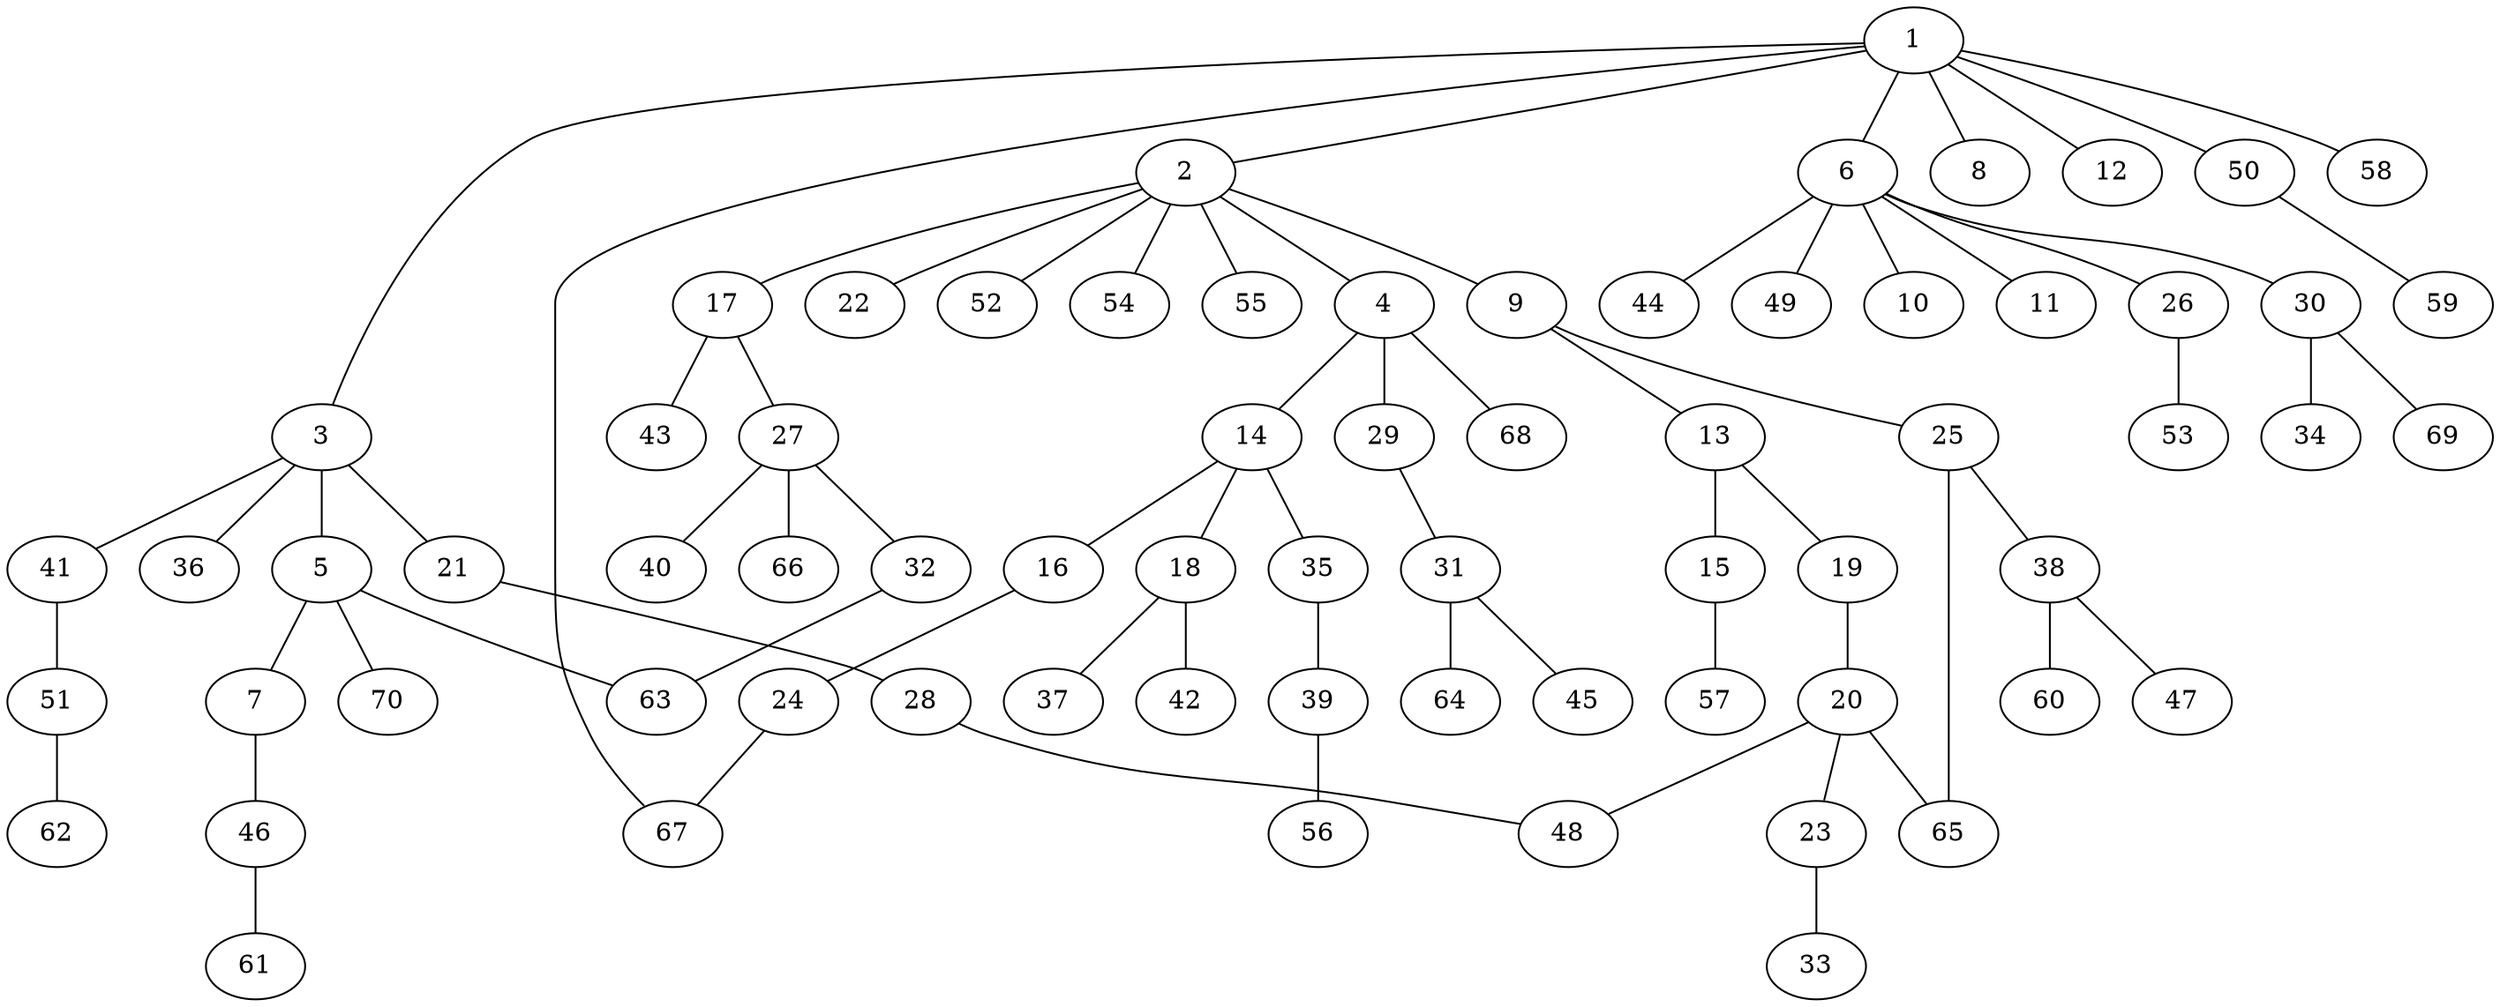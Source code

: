 graph graphname {1--2
1--3
1--6
1--8
1--12
1--50
1--58
1--67
2--4
2--9
2--17
2--22
2--52
2--54
2--55
3--5
3--21
3--36
3--41
4--14
4--29
4--68
5--7
5--63
5--70
6--10
6--11
6--26
6--30
6--44
6--49
7--46
9--13
9--25
13--15
13--19
14--16
14--18
14--35
15--57
16--24
17--27
17--43
18--37
18--42
19--20
20--23
20--48
20--65
21--28
23--33
24--67
25--38
25--65
26--53
27--32
27--40
27--66
28--48
29--31
30--34
30--69
31--45
31--64
32--63
35--39
38--47
38--60
39--56
41--51
46--61
50--59
51--62
}